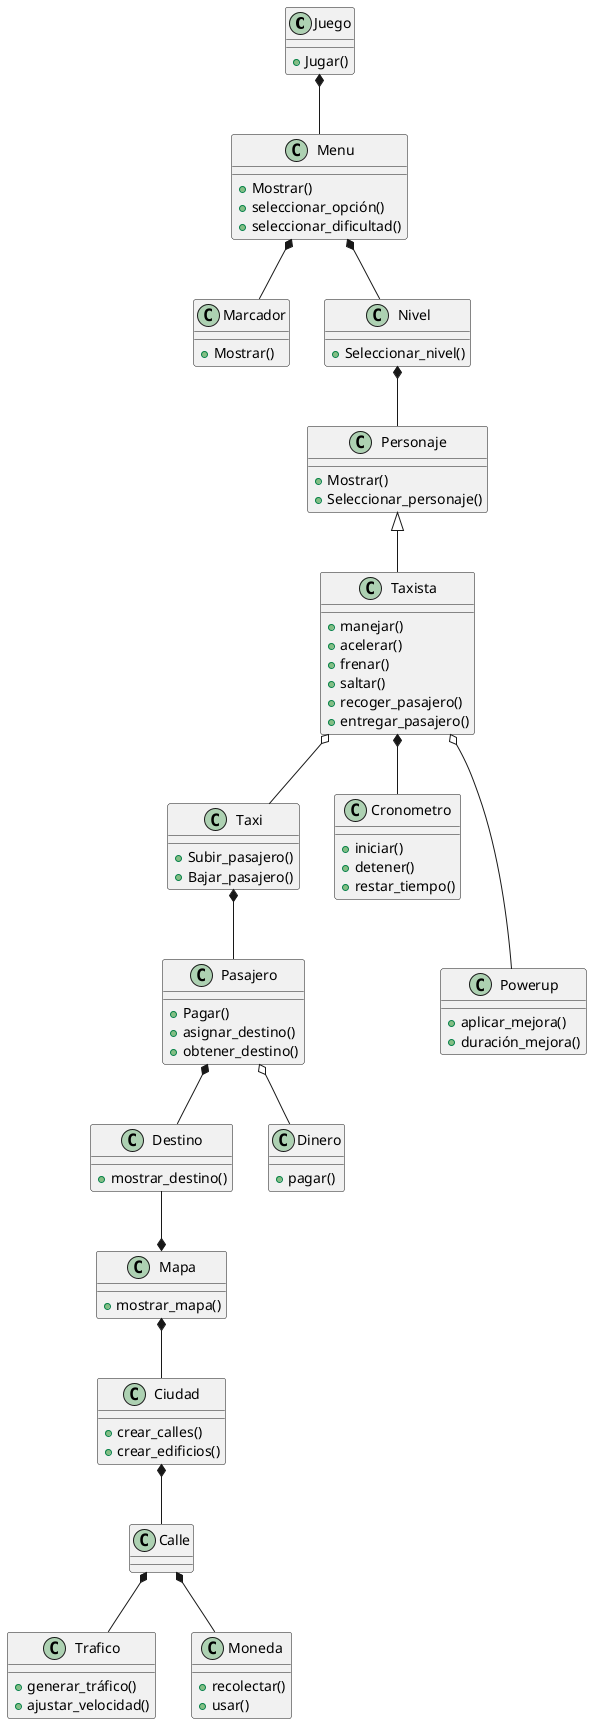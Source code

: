 @startuml CrazyTaxi

class Juego{
 + Jugar()  
}
class Taxista{
    + manejar()
    + acelerar()
    + frenar()
    + saltar()
    + recoger_pasajero()
    + entregar_pasajero()
}
class Personaje{
    + Mostrar()
    + Seleccionar_personaje()
}
class Pasajero{
    + Pagar()
    +asignar_destino()
    + obtener_destino()
}
class Marcador{
    + Mostrar()
}
class Destino{
    +mostrar_destino()
}
class Taxi{
    + Subir_pasajero()
    + Bajar_pasajero()
}
class Cronometro {
     + iniciar() 
     + detener() 
     + restar_tiempo()
}
class Trafico {
    + generar_tráfico() 
    + ajustar_velocidad()
}
class Menu{
+ Mostrar() 
+ seleccionar_opción()
+ seleccionar_dificultad() 

}
class Dinero{
    +pagar()
}
class Nivel{
   + Seleccionar_nivel() 
}
class Powerup{
    + aplicar_mejora() 
    + duración_mejora()
}
class Calle
class Moneda {
    +recolectar() 
    + usar()
}
class Mapa{
    +mostrar_mapa()
}
class Ciudad{
    +crear_calles()
    +crear_edificios()
}

Juego*-- Menu
Menu *-- Marcador
Menu*-- Nivel
Nivel*-- Personaje
Personaje <|-- Taxista
Taxista o-- Taxi
Taxi *-- Pasajero
Taxista o--- Powerup
Taxista*-- Cronometro

Pasajero o-- Dinero
Pasajero *-- Destino
 
Mapa *-- Ciudad
Ciudad *-- Calle
Destino --* Mapa  
Calle *-- Trafico
Calle*-- Moneda
@enduml   